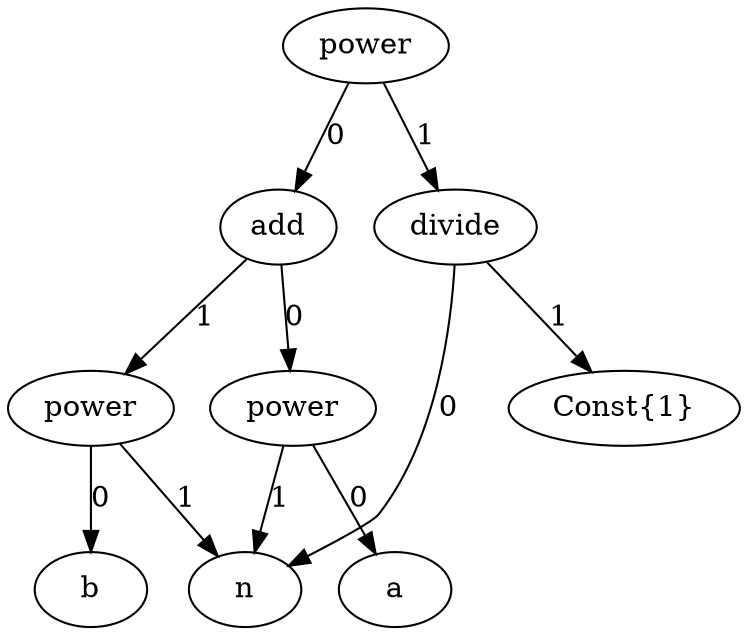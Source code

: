 digraph G {
	n_0 [label="power"];
	n_1_0 [label="add"];
	n_1_1 [label="divide"];
	n_2_0 [label="power"];
	n_2_1 [label="power"]
	n_2_2 [label="Const{1}"]
	n_3_0 [label="a"];
	n_3_1 [label="b"];
	n_3_2 [label="n"];

	n_0 -> n_1_0 [label="0"];
	n_0 -> n_1_1 [label="1"];
	n_1_0 -> n_2_0 [label="0"];
	n_1_0 -> n_2_1 [label="1"];
	n_1_1 -> n_3_2[label="0"];
	n_1_1 -> n_2_2[label="1"];
	n_2_0 -> n_3_0[label="0"];
	n_2_0 -> n_3_2[label="1"];
	n_2_1 -> n_3_1[label="0"];
	n_2_1 -> n_3_2[label="1"];
}
